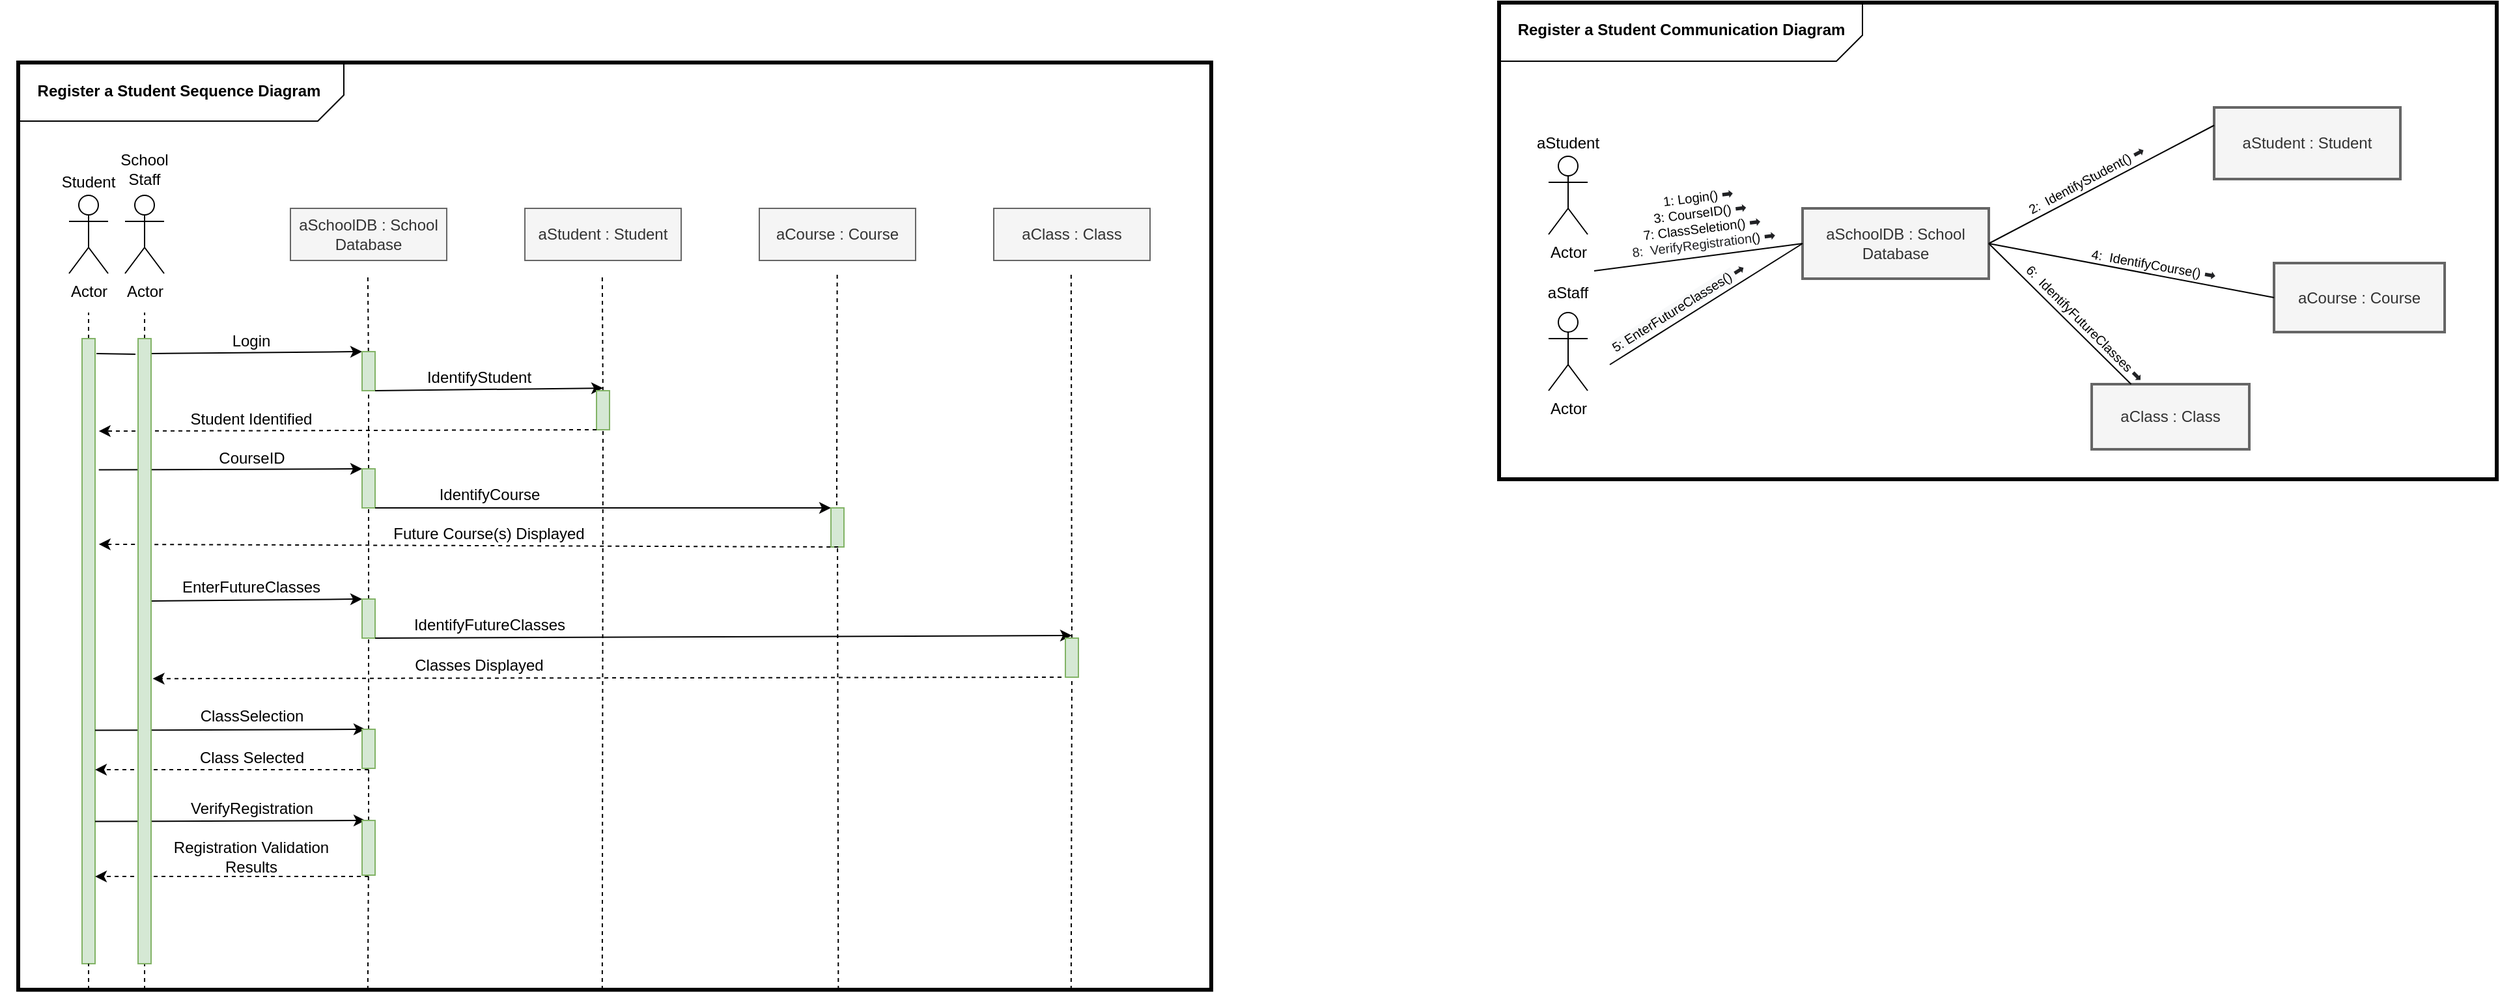 <mxfile version="13.11.0" type="github">
  <diagram id="oemc7NoDXvjCIODCk4Sk" name="Page-1">
    <mxGraphModel dx="1160" dy="799" grid="0" gridSize="11" guides="1" tooltips="1" connect="1" arrows="1" fold="1" page="1" pageScale="1" pageWidth="3300" pageHeight="2339" math="0" shadow="0">
      <root>
        <mxCell id="0" />
        <mxCell id="1" parent="0" />
        <mxCell id="UOIlZKTl76xjUfxBEUO4-1" value="Actor" style="shape=umlActor;verticalLabelPosition=bottom;verticalAlign=top;html=1;outlineConnect=0;" parent="1" vertex="1">
          <mxGeometry x="293" y="200" width="30" height="60" as="geometry" />
        </mxCell>
        <mxCell id="UOIlZKTl76xjUfxBEUO4-3" value="School Staff" style="text;html=1;strokeColor=none;fillColor=none;align=center;verticalAlign=middle;whiteSpace=wrap;rounded=0;" parent="1" vertex="1">
          <mxGeometry x="288" y="160" width="40" height="40" as="geometry" />
        </mxCell>
        <mxCell id="UOIlZKTl76xjUfxBEUO4-4" value="aSchoolDB : School Database" style="rounded=0;whiteSpace=wrap;html=1;fillColor=#f5f5f5;strokeColor=#666666;fontColor=#333333;" parent="1" vertex="1">
          <mxGeometry x="420" y="210" width="120" height="40" as="geometry" />
        </mxCell>
        <mxCell id="UOIlZKTl76xjUfxBEUO4-5" value="aStudent : Student" style="rounded=0;whiteSpace=wrap;html=1;fillColor=#f5f5f5;strokeColor=#666666;fontColor=#333333;" parent="1" vertex="1">
          <mxGeometry x="600" y="210" width="120" height="40" as="geometry" />
        </mxCell>
        <mxCell id="UOIlZKTl76xjUfxBEUO4-6" value="aClass : Class" style="rounded=0;whiteSpace=wrap;html=1;fillColor=#f5f5f5;strokeColor=#666666;fontColor=#333333;" parent="1" vertex="1">
          <mxGeometry x="960" y="210" width="120" height="40" as="geometry" />
        </mxCell>
        <mxCell id="UOIlZKTl76xjUfxBEUO4-7" value="" style="endArrow=none;dashed=1;html=1;" parent="1" edge="1">
          <mxGeometry width="50" height="50" relative="1" as="geometry">
            <mxPoint x="308" y="310" as="sourcePoint" />
            <mxPoint x="308" y="290" as="targetPoint" />
          </mxGeometry>
        </mxCell>
        <mxCell id="UOIlZKTl76xjUfxBEUO4-9" value="" style="endArrow=none;dashed=1;html=1;" parent="1" edge="1">
          <mxGeometry width="50" height="50" relative="1" as="geometry">
            <mxPoint x="308" y="810" as="sourcePoint" />
            <mxPoint x="308" y="790" as="targetPoint" />
          </mxGeometry>
        </mxCell>
        <mxCell id="UOIlZKTl76xjUfxBEUO4-12" value="" style="endArrow=none;dashed=1;html=1;" parent="1" source="UOIlZKTl76xjUfxBEUO4-33" edge="1">
          <mxGeometry width="50" height="50" relative="1" as="geometry">
            <mxPoint x="479.41" y="810" as="sourcePoint" />
            <mxPoint x="479.41" y="260" as="targetPoint" />
          </mxGeometry>
        </mxCell>
        <mxCell id="UOIlZKTl76xjUfxBEUO4-13" value="" style="endArrow=none;dashed=1;html=1;" parent="1" source="UOIlZKTl76xjUfxBEUO4-42" edge="1">
          <mxGeometry width="50" height="50" relative="1" as="geometry">
            <mxPoint x="659.41" y="810" as="sourcePoint" />
            <mxPoint x="659.41" y="260" as="targetPoint" />
          </mxGeometry>
        </mxCell>
        <mxCell id="UOIlZKTl76xjUfxBEUO4-15" value="" style="endArrow=none;dashed=1;html=1;" parent="1" edge="1">
          <mxGeometry width="50" height="50" relative="1" as="geometry">
            <mxPoint x="839.41" y="450" as="sourcePoint" />
            <mxPoint x="839.82" y="260" as="targetPoint" />
          </mxGeometry>
        </mxCell>
        <mxCell id="UOIlZKTl76xjUfxBEUO4-20" value="aCourse : Course" style="rounded=0;whiteSpace=wrap;html=1;fillColor=#f5f5f5;strokeColor=#666666;fontColor=#333333;" parent="1" vertex="1">
          <mxGeometry x="780" y="210" width="120" height="40" as="geometry" />
        </mxCell>
        <mxCell id="UOIlZKTl76xjUfxBEUO4-21" value="" style="endArrow=none;dashed=1;html=1;" parent="1" source="UOIlZKTl76xjUfxBEUO4-69" edge="1">
          <mxGeometry width="50" height="50" relative="1" as="geometry">
            <mxPoint x="1019.41" y="810" as="sourcePoint" />
            <mxPoint x="1019.41" y="260" as="targetPoint" />
          </mxGeometry>
        </mxCell>
        <mxCell id="UOIlZKTl76xjUfxBEUO4-23" value="Actor" style="shape=umlActor;verticalLabelPosition=bottom;verticalAlign=top;html=1;outlineConnect=0;" parent="1" vertex="1">
          <mxGeometry x="250" y="200" width="30" height="60" as="geometry" />
        </mxCell>
        <mxCell id="UOIlZKTl76xjUfxBEUO4-24" value="" style="endArrow=none;dashed=1;html=1;" parent="1" source="UOIlZKTl76xjUfxBEUO4-25" edge="1">
          <mxGeometry width="50" height="50" relative="1" as="geometry">
            <mxPoint x="265" y="810" as="sourcePoint" />
            <mxPoint x="265" y="290" as="targetPoint" />
          </mxGeometry>
        </mxCell>
        <mxCell id="UOIlZKTl76xjUfxBEUO4-25" value="" style="rounded=0;whiteSpace=wrap;html=1;fillColor=#d5e8d4;strokeColor=#82b366;" parent="1" vertex="1">
          <mxGeometry x="260" y="310" width="10" height="480" as="geometry" />
        </mxCell>
        <mxCell id="UOIlZKTl76xjUfxBEUO4-26" value="" style="endArrow=none;dashed=1;html=1;" parent="1" target="UOIlZKTl76xjUfxBEUO4-25" edge="1">
          <mxGeometry width="50" height="50" relative="1" as="geometry">
            <mxPoint x="265" y="810" as="sourcePoint" />
            <mxPoint x="265" y="290" as="targetPoint" />
          </mxGeometry>
        </mxCell>
        <mxCell id="UOIlZKTl76xjUfxBEUO4-29" value="Student" style="text;html=1;strokeColor=none;fillColor=none;align=center;verticalAlign=middle;whiteSpace=wrap;rounded=0;" parent="1" vertex="1">
          <mxGeometry x="240" y="180" width="50" height="20" as="geometry" />
        </mxCell>
        <mxCell id="UOIlZKTl76xjUfxBEUO4-32" value="" style="endArrow=classic;html=1;exitX=1.024;exitY=0.024;exitDx=0;exitDy=0;exitPerimeter=0;entryX=0;entryY=0;entryDx=0;entryDy=0;" parent="1" target="UOIlZKTl76xjUfxBEUO4-33" edge="1">
          <mxGeometry width="50" height="50" relative="1" as="geometry">
            <mxPoint x="313.24" y="321.52" as="sourcePoint" />
            <mxPoint x="470" y="320" as="targetPoint" />
          </mxGeometry>
        </mxCell>
        <mxCell id="UOIlZKTl76xjUfxBEUO4-33" value="" style="rounded=0;whiteSpace=wrap;html=1;fillColor=#d5e8d4;strokeColor=#82b366;" parent="1" vertex="1">
          <mxGeometry x="475" y="320" width="10" height="30" as="geometry" />
        </mxCell>
        <mxCell id="UOIlZKTl76xjUfxBEUO4-36" value="" style="endArrow=none;dashed=1;html=1;" parent="1" source="UOIlZKTl76xjUfxBEUO4-52" target="UOIlZKTl76xjUfxBEUO4-33" edge="1">
          <mxGeometry width="50" height="50" relative="1" as="geometry">
            <mxPoint x="479.41" y="810" as="sourcePoint" />
            <mxPoint x="479.41" y="260" as="targetPoint" />
          </mxGeometry>
        </mxCell>
        <mxCell id="UOIlZKTl76xjUfxBEUO4-37" value="Login" style="text;html=1;strokeColor=none;fillColor=none;align=center;verticalAlign=middle;whiteSpace=wrap;rounded=0;" parent="1" vertex="1">
          <mxGeometry x="370" y="302" width="40" height="20" as="geometry" />
        </mxCell>
        <mxCell id="UOIlZKTl76xjUfxBEUO4-39" value="IdentifyStudent" style="text;html=1;strokeColor=none;fillColor=none;align=center;verticalAlign=middle;whiteSpace=wrap;rounded=0;" parent="1" vertex="1">
          <mxGeometry x="500" y="330" width="130" height="20" as="geometry" />
        </mxCell>
        <mxCell id="UOIlZKTl76xjUfxBEUO4-41" value="" style="endArrow=classic;html=1;exitX=1.024;exitY=0.024;exitDx=0;exitDy=0;exitPerimeter=0;" parent="1" edge="1">
          <mxGeometry width="50" height="50" relative="1" as="geometry">
            <mxPoint x="485" y="350" as="sourcePoint" />
            <mxPoint x="660" y="348" as="targetPoint" />
          </mxGeometry>
        </mxCell>
        <mxCell id="UOIlZKTl76xjUfxBEUO4-42" value="" style="rounded=0;whiteSpace=wrap;html=1;fillColor=#d5e8d4;strokeColor=#82b366;" parent="1" vertex="1">
          <mxGeometry x="655" y="350" width="10" height="30" as="geometry" />
        </mxCell>
        <mxCell id="UOIlZKTl76xjUfxBEUO4-43" value="" style="endArrow=none;dashed=1;html=1;" parent="1" target="UOIlZKTl76xjUfxBEUO4-42" edge="1">
          <mxGeometry width="50" height="50" relative="1" as="geometry">
            <mxPoint x="659.41" y="810" as="sourcePoint" />
            <mxPoint x="659.41" y="260" as="targetPoint" />
          </mxGeometry>
        </mxCell>
        <mxCell id="UOIlZKTl76xjUfxBEUO4-44" value="" style="endArrow=classic;html=1;dashed=1;entryX=1.286;entryY=0.148;entryDx=0;entryDy=0;entryPerimeter=0;" parent="1" target="UOIlZKTl76xjUfxBEUO4-25" edge="1">
          <mxGeometry width="50" height="50" relative="1" as="geometry">
            <mxPoint x="655" y="380" as="sourcePoint" />
            <mxPoint x="314.41" y="380.08" as="targetPoint" />
          </mxGeometry>
        </mxCell>
        <mxCell id="UOIlZKTl76xjUfxBEUO4-45" value="Student Identified" style="text;html=1;strokeColor=none;fillColor=none;align=center;verticalAlign=middle;whiteSpace=wrap;rounded=0;" parent="1" vertex="1">
          <mxGeometry x="325" y="362" width="130" height="20" as="geometry" />
        </mxCell>
        <mxCell id="UOIlZKTl76xjUfxBEUO4-47" value="" style="endArrow=none;html=1;exitX=1.206;exitY=0.024;exitDx=0;exitDy=0;exitPerimeter=0;" parent="1" edge="1">
          <mxGeometry width="50" height="50" relative="1" as="geometry">
            <mxPoint x="271.06" y="321.52" as="sourcePoint" />
            <mxPoint x="301" y="322" as="targetPoint" />
          </mxGeometry>
        </mxCell>
        <mxCell id="UOIlZKTl76xjUfxBEUO4-48" value="" style="endArrow=classic;html=1;exitX=1.286;exitY=0.21;exitDx=0;exitDy=0;exitPerimeter=0;entryX=0;entryY=0;entryDx=0;entryDy=0;" parent="1" source="UOIlZKTl76xjUfxBEUO4-25" target="UOIlZKTl76xjUfxBEUO4-52" edge="1">
          <mxGeometry width="50" height="50" relative="1" as="geometry">
            <mxPoint x="313" y="411.52" as="sourcePoint" />
            <mxPoint x="470" y="410" as="targetPoint" />
          </mxGeometry>
        </mxCell>
        <mxCell id="UOIlZKTl76xjUfxBEUO4-50" value="" style="endArrow=none;dashed=1;html=1;" parent="1" source="UOIlZKTl76xjUfxBEUO4-55" edge="1">
          <mxGeometry width="50" height="50" relative="1" as="geometry">
            <mxPoint x="840.68" y="810" as="sourcePoint" />
            <mxPoint x="839.325" y="440" as="targetPoint" />
          </mxGeometry>
        </mxCell>
        <mxCell id="UOIlZKTl76xjUfxBEUO4-51" value="CourseID" style="text;html=1;strokeColor=none;fillColor=none;align=center;verticalAlign=middle;whiteSpace=wrap;rounded=0;" parent="1" vertex="1">
          <mxGeometry x="352.5" y="391" width="75" height="21" as="geometry" />
        </mxCell>
        <mxCell id="UOIlZKTl76xjUfxBEUO4-52" value="" style="rounded=0;whiteSpace=wrap;html=1;fillColor=#d5e8d4;strokeColor=#82b366;" parent="1" vertex="1">
          <mxGeometry x="475" y="410" width="10" height="30" as="geometry" />
        </mxCell>
        <mxCell id="UOIlZKTl76xjUfxBEUO4-53" value="" style="endArrow=none;dashed=1;html=1;" parent="1" source="UOIlZKTl76xjUfxBEUO4-62" target="UOIlZKTl76xjUfxBEUO4-52" edge="1">
          <mxGeometry width="50" height="50" relative="1" as="geometry">
            <mxPoint x="479.41" y="810" as="sourcePoint" />
            <mxPoint x="479.981" y="350" as="targetPoint" />
          </mxGeometry>
        </mxCell>
        <mxCell id="UOIlZKTl76xjUfxBEUO4-54" value="" style="endArrow=classic;html=1;exitX=1.024;exitY=0.024;exitDx=0;exitDy=0;exitPerimeter=0;entryX=0;entryY=0;entryDx=0;entryDy=0;" parent="1" target="UOIlZKTl76xjUfxBEUO4-55" edge="1">
          <mxGeometry width="50" height="50" relative="1" as="geometry">
            <mxPoint x="485" y="440" as="sourcePoint" />
            <mxPoint x="660" y="438" as="targetPoint" />
          </mxGeometry>
        </mxCell>
        <mxCell id="UOIlZKTl76xjUfxBEUO4-55" value="" style="rounded=0;whiteSpace=wrap;html=1;fillColor=#d5e8d4;strokeColor=#82b366;" parent="1" vertex="1">
          <mxGeometry x="835" y="440" width="10" height="30" as="geometry" />
        </mxCell>
        <mxCell id="UOIlZKTl76xjUfxBEUO4-57" value="" style="endArrow=none;dashed=1;html=1;" parent="1" target="UOIlZKTl76xjUfxBEUO4-55" edge="1">
          <mxGeometry width="50" height="50" relative="1" as="geometry">
            <mxPoint x="840.68" y="810" as="sourcePoint" />
            <mxPoint x="839.325" y="440" as="targetPoint" />
          </mxGeometry>
        </mxCell>
        <mxCell id="UOIlZKTl76xjUfxBEUO4-58" value="" style="endArrow=classic;html=1;dashed=1;entryX=1.286;entryY=0.329;entryDx=0;entryDy=0;entryPerimeter=0;" parent="1" target="UOIlZKTl76xjUfxBEUO4-25" edge="1">
          <mxGeometry width="50" height="50" relative="1" as="geometry">
            <mxPoint x="840.59" y="470" as="sourcePoint" />
            <mxPoint x="500.0" y="470.08" as="targetPoint" />
          </mxGeometry>
        </mxCell>
        <mxCell id="UOIlZKTl76xjUfxBEUO4-59" value="Future Course(s) Displayed" style="text;html=1;strokeColor=none;fillColor=none;align=center;verticalAlign=middle;whiteSpace=wrap;rounded=0;" parent="1" vertex="1">
          <mxGeometry x="490" y="450" width="165" height="20" as="geometry" />
        </mxCell>
        <mxCell id="UOIlZKTl76xjUfxBEUO4-61" value="" style="endArrow=classic;html=1;exitX=1.024;exitY=0.024;exitDx=0;exitDy=0;exitPerimeter=0;entryX=0;entryY=0;entryDx=0;entryDy=0;" parent="1" edge="1">
          <mxGeometry width="50" height="50" relative="1" as="geometry">
            <mxPoint x="313.24" y="511.52" as="sourcePoint" />
            <mxPoint x="475" y="510" as="targetPoint" />
          </mxGeometry>
        </mxCell>
        <mxCell id="UOIlZKTl76xjUfxBEUO4-62" value="" style="rounded=0;whiteSpace=wrap;html=1;fillColor=#d5e8d4;strokeColor=#82b366;" parent="1" vertex="1">
          <mxGeometry x="475" y="510" width="10" height="30" as="geometry" />
        </mxCell>
        <mxCell id="UOIlZKTl76xjUfxBEUO4-63" value="" style="endArrow=none;dashed=1;html=1;" parent="1" source="UOIlZKTl76xjUfxBEUO4-74" target="UOIlZKTl76xjUfxBEUO4-62" edge="1">
          <mxGeometry width="50" height="50" relative="1" as="geometry">
            <mxPoint x="479.41" y="810" as="sourcePoint" />
            <mxPoint x="479.977" y="440" as="targetPoint" />
          </mxGeometry>
        </mxCell>
        <mxCell id="UOIlZKTl76xjUfxBEUO4-65" value="EnterFutureClasses" style="text;html=1;strokeColor=none;fillColor=none;align=center;verticalAlign=middle;whiteSpace=wrap;rounded=0;" parent="1" vertex="1">
          <mxGeometry x="325" y="491" width="130" height="20" as="geometry" />
        </mxCell>
        <mxCell id="UOIlZKTl76xjUfxBEUO4-66" value="" style="endArrow=classic;html=1;dashed=1;entryX=1.129;entryY=0.544;entryDx=0;entryDy=0;entryPerimeter=0;" parent="1" edge="1">
          <mxGeometry width="50" height="50" relative="1" as="geometry">
            <mxPoint x="1012" y="570" as="sourcePoint" />
            <mxPoint x="314.29" y="571.12" as="targetPoint" />
          </mxGeometry>
        </mxCell>
        <mxCell id="UOIlZKTl76xjUfxBEUO4-67" value="Classes Displayed" style="text;html=1;strokeColor=none;fillColor=none;align=center;verticalAlign=middle;whiteSpace=wrap;rounded=0;" parent="1" vertex="1">
          <mxGeometry x="500" y="550" width="130" height="21" as="geometry" />
        </mxCell>
        <mxCell id="UOIlZKTl76xjUfxBEUO4-68" value="" style="endArrow=classic;html=1;exitX=1.024;exitY=0.024;exitDx=0;exitDy=0;exitPerimeter=0;" parent="1" edge="1">
          <mxGeometry width="50" height="50" relative="1" as="geometry">
            <mxPoint x="485" y="540" as="sourcePoint" />
            <mxPoint x="1020" y="538" as="targetPoint" />
          </mxGeometry>
        </mxCell>
        <mxCell id="UOIlZKTl76xjUfxBEUO4-69" value="" style="rounded=0;whiteSpace=wrap;html=1;fillColor=#d5e8d4;strokeColor=#82b366;" parent="1" vertex="1">
          <mxGeometry x="1015" y="540" width="10" height="30" as="geometry" />
        </mxCell>
        <mxCell id="UOIlZKTl76xjUfxBEUO4-70" value="" style="endArrow=none;dashed=1;html=1;" parent="1" target="UOIlZKTl76xjUfxBEUO4-69" edge="1">
          <mxGeometry width="50" height="50" relative="1" as="geometry">
            <mxPoint x="1019.41" y="810" as="sourcePoint" />
            <mxPoint x="1019.41" y="260" as="targetPoint" />
          </mxGeometry>
        </mxCell>
        <mxCell id="UOIlZKTl76xjUfxBEUO4-73" value="" style="endArrow=classic;html=1;exitX=1.286;exitY=0.21;exitDx=0;exitDy=0;exitPerimeter=0;entryX=0.25;entryY=0;entryDx=0;entryDy=0;" parent="1" target="UOIlZKTl76xjUfxBEUO4-74" edge="1">
          <mxGeometry width="50" height="50" relative="1" as="geometry">
            <mxPoint x="270.0" y="610.8" as="sourcePoint" />
            <mxPoint x="472.14" y="610" as="targetPoint" />
          </mxGeometry>
        </mxCell>
        <mxCell id="UOIlZKTl76xjUfxBEUO4-74" value="" style="rounded=0;whiteSpace=wrap;html=1;fillColor=#d5e8d4;strokeColor=#82b366;" parent="1" vertex="1">
          <mxGeometry x="475" y="610" width="10" height="30" as="geometry" />
        </mxCell>
        <mxCell id="UOIlZKTl76xjUfxBEUO4-75" value="" style="endArrow=none;dashed=1;html=1;" parent="1" source="UOIlZKTl76xjUfxBEUO4-85" target="UOIlZKTl76xjUfxBEUO4-74" edge="1">
          <mxGeometry width="50" height="50" relative="1" as="geometry">
            <mxPoint x="479.41" y="810" as="sourcePoint" />
            <mxPoint x="479.969" y="540" as="targetPoint" />
          </mxGeometry>
        </mxCell>
        <mxCell id="UOIlZKTl76xjUfxBEUO4-77" value="ClassSelection" style="text;html=1;strokeColor=none;fillColor=none;align=center;verticalAlign=middle;whiteSpace=wrap;rounded=0;" parent="1" vertex="1">
          <mxGeometry x="352.5" y="590" width="75" height="20" as="geometry" />
        </mxCell>
        <mxCell id="UOIlZKTl76xjUfxBEUO4-78" value="" style="endArrow=classic;html=1;dashed=1;entryX=1.286;entryY=0.148;entryDx=0;entryDy=0;entryPerimeter=0;" parent="1" edge="1">
          <mxGeometry width="50" height="50" relative="1" as="geometry">
            <mxPoint x="480" y="641" as="sourcePoint" />
            <mxPoint x="270.0" y="641.04" as="targetPoint" />
          </mxGeometry>
        </mxCell>
        <mxCell id="UOIlZKTl76xjUfxBEUO4-79" value="Class Selected" style="text;html=1;strokeColor=none;fillColor=none;align=center;verticalAlign=middle;whiteSpace=wrap;rounded=0;" parent="1" vertex="1">
          <mxGeometry x="347.5" y="622" width="85" height="20" as="geometry" />
        </mxCell>
        <mxCell id="UOIlZKTl76xjUfxBEUO4-80" value="IdentifyCourse" style="text;html=1;strokeColor=none;fillColor=none;align=center;verticalAlign=middle;whiteSpace=wrap;rounded=0;" parent="1" vertex="1">
          <mxGeometry x="507.5" y="420" width="130" height="20" as="geometry" />
        </mxCell>
        <mxCell id="UOIlZKTl76xjUfxBEUO4-81" value="IdentifyFutureClasses" style="text;html=1;strokeColor=none;fillColor=none;align=center;verticalAlign=middle;whiteSpace=wrap;rounded=0;" parent="1" vertex="1">
          <mxGeometry x="507.5" y="520" width="130" height="20" as="geometry" />
        </mxCell>
        <mxCell id="UOIlZKTl76xjUfxBEUO4-84" value="" style="endArrow=classic;html=1;exitX=1.286;exitY=0.21;exitDx=0;exitDy=0;exitPerimeter=0;entryX=0.25;entryY=0;entryDx=0;entryDy=0;" parent="1" edge="1">
          <mxGeometry width="50" height="50" relative="1" as="geometry">
            <mxPoint x="270" y="680.8" as="sourcePoint" />
            <mxPoint x="477.5" y="680" as="targetPoint" />
          </mxGeometry>
        </mxCell>
        <mxCell id="UOIlZKTl76xjUfxBEUO4-85" value="" style="rounded=0;whiteSpace=wrap;html=1;fillColor=#d5e8d4;strokeColor=#82b366;" parent="1" vertex="1">
          <mxGeometry x="475" y="680" width="10" height="42" as="geometry" />
        </mxCell>
        <mxCell id="UOIlZKTl76xjUfxBEUO4-86" value="" style="endArrow=none;dashed=1;html=1;" parent="1" target="UOIlZKTl76xjUfxBEUO4-85" edge="1">
          <mxGeometry width="50" height="50" relative="1" as="geometry">
            <mxPoint x="479.41" y="810" as="sourcePoint" />
            <mxPoint x="479.952" y="640" as="targetPoint" />
          </mxGeometry>
        </mxCell>
        <mxCell id="UOIlZKTl76xjUfxBEUO4-87" value="VerifyRegistration" style="text;html=1;strokeColor=none;fillColor=none;align=center;verticalAlign=middle;whiteSpace=wrap;rounded=0;" parent="1" vertex="1">
          <mxGeometry x="352.5" y="661" width="75" height="20" as="geometry" />
        </mxCell>
        <mxCell id="UOIlZKTl76xjUfxBEUO4-90" value="" style="endArrow=classic;html=1;dashed=1;entryX=1.286;entryY=0.148;entryDx=0;entryDy=0;entryPerimeter=0;" parent="1" edge="1">
          <mxGeometry width="50" height="50" relative="1" as="geometry">
            <mxPoint x="480" y="723" as="sourcePoint" />
            <mxPoint x="270" y="723.04" as="targetPoint" />
          </mxGeometry>
        </mxCell>
        <mxCell id="UOIlZKTl76xjUfxBEUO4-91" value="Registration Validation Results" style="text;html=1;strokeColor=none;fillColor=none;align=center;verticalAlign=middle;whiteSpace=wrap;rounded=0;" parent="1" vertex="1">
          <mxGeometry x="311.25" y="698" width="157.5" height="20" as="geometry" />
        </mxCell>
        <mxCell id="UOIlZKTl76xjUfxBEUO4-92" value="Register a Student Sequence Diagram" style="text;html=1;strokeColor=none;fillColor=none;align=center;verticalAlign=middle;whiteSpace=wrap;rounded=0;fontStyle=1" parent="1" vertex="1">
          <mxGeometry x="197" y="110" width="275" height="20" as="geometry" />
        </mxCell>
        <mxCell id="UOIlZKTl76xjUfxBEUO4-93" value="" style="rounded=0;whiteSpace=wrap;html=1;fillColor=none;strokeWidth=3;" parent="1" vertex="1">
          <mxGeometry x="211" y="98" width="916" height="712" as="geometry" />
        </mxCell>
        <mxCell id="UOIlZKTl76xjUfxBEUO4-94" value="" style="rounded=0;whiteSpace=wrap;html=1;fillColor=#d5e8d4;strokeColor=#82b366;" parent="1" vertex="1">
          <mxGeometry x="303" y="310" width="10" height="480" as="geometry" />
        </mxCell>
        <mxCell id="UOIlZKTl76xjUfxBEUO4-95" value="" style="verticalLabelPosition=bottom;verticalAlign=top;html=1;shape=card;whiteSpace=wrap;size=20;arcSize=12;strokeWidth=1;fillColor=none;direction=west;" parent="1" vertex="1">
          <mxGeometry x="211" y="97" width="250" height="46" as="geometry" />
        </mxCell>
        <mxCell id="_jz2f3TDi-DaQfy5JoOm-1" value="Register a Student Communication Diagram" style="text;html=1;strokeColor=none;fillColor=none;align=center;verticalAlign=middle;whiteSpace=wrap;rounded=0;fontStyle=1" vertex="1" parent="1">
          <mxGeometry x="1356" y="63" width="264" height="20" as="geometry" />
        </mxCell>
        <mxCell id="_jz2f3TDi-DaQfy5JoOm-2" value="Actor" style="shape=umlActor;verticalLabelPosition=bottom;verticalAlign=top;html=1;outlineConnect=0;" vertex="1" parent="1">
          <mxGeometry x="1386" y="170" width="30" height="60" as="geometry" />
        </mxCell>
        <mxCell id="_jz2f3TDi-DaQfy5JoOm-4" value="Actor" style="shape=umlActor;verticalLabelPosition=bottom;verticalAlign=top;html=1;outlineConnect=0;" vertex="1" parent="1">
          <mxGeometry x="1386" y="290" width="30" height="60" as="geometry" />
        </mxCell>
        <mxCell id="_jz2f3TDi-DaQfy5JoOm-5" value="aStudent" style="text;html=1;strokeColor=none;fillColor=none;align=center;verticalAlign=middle;whiteSpace=wrap;rounded=0;" vertex="1" parent="1">
          <mxGeometry x="1381" y="150" width="40" height="20" as="geometry" />
        </mxCell>
        <mxCell id="_jz2f3TDi-DaQfy5JoOm-6" value="aStaff" style="text;html=1;strokeColor=none;fillColor=none;align=center;verticalAlign=middle;whiteSpace=wrap;rounded=0;" vertex="1" parent="1">
          <mxGeometry x="1381" y="265" width="40" height="20" as="geometry" />
        </mxCell>
        <mxCell id="_jz2f3TDi-DaQfy5JoOm-7" value="aSchoolDB : School Database" style="rounded=0;whiteSpace=wrap;html=1;strokeWidth=2;fillColor=#f5f5f5;strokeColor=#666666;fontColor=#333333;" vertex="1" parent="1">
          <mxGeometry x="1581" y="210" width="143" height="54" as="geometry" />
        </mxCell>
        <mxCell id="_jz2f3TDi-DaQfy5JoOm-8" value="aStudent : Student" style="rounded=0;whiteSpace=wrap;html=1;strokeWidth=2;fillColor=#f5f5f5;strokeColor=#666666;fontColor=#333333;" vertex="1" parent="1">
          <mxGeometry x="1897" y="132.5" width="143" height="55" as="geometry" />
        </mxCell>
        <mxCell id="_jz2f3TDi-DaQfy5JoOm-9" value="aCourse : Course" style="rounded=0;whiteSpace=wrap;html=1;strokeWidth=2;fillColor=#f5f5f5;strokeColor=#666666;fontColor=#333333;" vertex="1" parent="1">
          <mxGeometry x="1943" y="252" width="131" height="53" as="geometry" />
        </mxCell>
        <mxCell id="_jz2f3TDi-DaQfy5JoOm-10" value="aClass : Class" style="rounded=0;whiteSpace=wrap;html=1;strokeWidth=2;fillColor=#f5f5f5;strokeColor=#666666;fontColor=#333333;" vertex="1" parent="1">
          <mxGeometry x="1803" y="345" width="121" height="50" as="geometry" />
        </mxCell>
        <mxCell id="_jz2f3TDi-DaQfy5JoOm-12" value="" style="verticalLabelPosition=bottom;verticalAlign=top;html=1;shape=card;whiteSpace=wrap;size=20;arcSize=12;strokeWidth=1;fillColor=none;direction=west;" vertex="1" parent="1">
          <mxGeometry x="1348" y="51" width="279" height="46" as="geometry" />
        </mxCell>
        <mxCell id="_jz2f3TDi-DaQfy5JoOm-17" value="" style="endArrow=none;html=1;entryX=0;entryY=0.25;entryDx=0;entryDy=0;exitX=1;exitY=0.5;exitDx=0;exitDy=0;" edge="1" parent="1" source="_jz2f3TDi-DaQfy5JoOm-7" target="_jz2f3TDi-DaQfy5JoOm-8">
          <mxGeometry width="50" height="50" relative="1" as="geometry">
            <mxPoint x="1760" y="110" as="sourcePoint" />
            <mxPoint x="1722" y="242" as="targetPoint" />
          </mxGeometry>
        </mxCell>
        <mxCell id="_jz2f3TDi-DaQfy5JoOm-18" value="2: &amp;nbsp;IdentifyStudent()&amp;nbsp;&lt;b style=&quot;font-size: 10px ; color: rgb(32 , 33 , 36) ; font-family: &amp;#34;arial&amp;#34; , sans-serif ; text-align: left&quot;&gt;➡&lt;/b&gt;" style="text;html=1;strokeColor=none;fillColor=none;align=center;verticalAlign=middle;whiteSpace=wrap;rounded=0;rotation=332;fontSize=10;" vertex="1" parent="1">
          <mxGeometry x="1738" y="178.5" width="121" height="18" as="geometry" />
        </mxCell>
        <mxCell id="_jz2f3TDi-DaQfy5JoOm-21" value="" style="endArrow=none;html=1;entryX=0;entryY=0.5;entryDx=0;entryDy=0;" edge="1" parent="1" target="_jz2f3TDi-DaQfy5JoOm-7">
          <mxGeometry width="50" height="50" relative="1" as="geometry">
            <mxPoint x="1421" y="258" as="sourcePoint" />
            <mxPoint x="1554" y="210" as="targetPoint" />
          </mxGeometry>
        </mxCell>
        <mxCell id="_jz2f3TDi-DaQfy5JoOm-23" value="1: Login()&amp;nbsp;&lt;b style=&quot;font-size: 10px ; color: rgb(32 , 33 , 36) ; font-family: &amp;#34;arial&amp;#34; , sans-serif ; text-align: left&quot;&gt;➡&lt;br&gt;&lt;/b&gt;3: CourseID()&amp;nbsp;&lt;b style=&quot;color: rgb(32 , 33 , 36) ; font-family: &amp;#34;arial&amp;#34; , sans-serif ; text-align: left&quot;&gt;➡&lt;/b&gt;&lt;b style=&quot;color: rgb(32 , 33 , 36) ; font-family: &amp;#34;arial&amp;#34; , sans-serif ; text-align: left&quot;&gt;&lt;br&gt;&lt;/b&gt;7: ClassSeletion()&amp;nbsp;&lt;span style=&quot;color: rgb(32 , 33 , 36) ; font-family: &amp;#34;arial&amp;#34; , sans-serif ; text-align: left&quot;&gt;&lt;b&gt;➡&lt;/b&gt;&lt;br&gt;8:&lt;/span&gt;&lt;b style=&quot;color: rgb(32 , 33 , 36) ; font-family: &amp;#34;arial&amp;#34; , sans-serif ; text-align: left&quot;&gt; &lt;/b&gt;&lt;span style=&quot;color: rgb(32 , 33 , 36) ; font-family: &amp;#34;arial&amp;#34; , sans-serif ; text-align: left&quot;&gt;&amp;nbsp;&lt;/span&gt;&lt;font color=&quot;#202124&quot; face=&quot;arial, sans-serif&quot;&gt;&lt;span&gt;VerifyRegistration&lt;/span&gt;&lt;/font&gt;()&amp;nbsp;&lt;b style=&quot;color: rgb(32 , 33 , 36) ; font-family: &amp;#34;arial&amp;#34; , sans-serif ; text-align: left&quot;&gt;➡&lt;/b&gt;&lt;b style=&quot;color: rgb(32 , 33 , 36) ; font-family: &amp;#34;arial&amp;#34; , sans-serif ; text-align: left&quot;&gt;&lt;br&gt;&lt;/b&gt;&lt;span style=&quot;color: rgba(0 , 0 , 0 , 0) ; font-family: monospace ; font-size: 0px&quot;&gt;%3CmxGraphModel%3E%3Croot%3E%3CmxCell%20id%3D%220%22%2F%3E%3CmxCell%20id%3D%221%22%20parent%3D%220%22%2F%3E%3CmxCell%20id%3D%222%22%20value%3D%222%3A%20%26amp%3Bnbsp%3BIdentifyStudent%26amp%3Bnbsp%3B%26lt%3Bb%20style%3D%26quot%3Bfont-size%3A%2010px%3B%20color%3A%20rgb(32%2C%2033%2C%2036)%3B%20font-family%3A%20arial%2C%20sans-serif%3B%20text-align%3A%20left%3B%26quot%3B%26gt%3B%E2%9E%A1%26lt%3B%2Fb%26gt%3B%22%20style%3D%22text%3Bhtml%3D1%3BstrokeColor%3Dnone%3BfillColor%3Dnone%3Balign%3Dcenter%3BverticalAlign%3Dmiddle%3BwhiteSpace%3Dwrap%3Brounded%3D0%3Brotation%3D12%3BfontSize%3D10%3B%22%20vertex%3D%221%22%20parent%3D%221%22%3E%3CmxGeometry%20x%3D%221749%22%20y%3D%22143%22%20width%3D%22121%22%20height%3D%2220%22%20as%3D%22geometry%22%2F%3E%3C%2FmxCell%3E%3C%2Froot%3E%3C%2FmxGraphModel%3E&lt;/span&gt;&lt;b style=&quot;font-size: 10px ; color: rgb(32 , 33 , 36) ; font-family: &amp;#34;arial&amp;#34; , sans-serif ; text-align: left&quot;&gt;&lt;br&gt;&lt;/b&gt;" style="text;html=1;strokeColor=none;fillColor=none;align=center;verticalAlign=middle;whiteSpace=wrap;rounded=0;rotation=353;fontSize=10;" vertex="1" parent="1">
          <mxGeometry x="1442.69" y="203.81" width="121" height="43" as="geometry" />
        </mxCell>
        <mxCell id="_jz2f3TDi-DaQfy5JoOm-26" value="" style="endArrow=none;html=1;fontSize=10;entryX=1;entryY=0.5;entryDx=0;entryDy=0;exitX=0.25;exitY=0;exitDx=0;exitDy=0;" edge="1" parent="1" source="_jz2f3TDi-DaQfy5JoOm-10" target="_jz2f3TDi-DaQfy5JoOm-7">
          <mxGeometry width="50" height="50" relative="1" as="geometry">
            <mxPoint x="1672" y="292" as="sourcePoint" />
            <mxPoint x="1722" y="242" as="targetPoint" />
          </mxGeometry>
        </mxCell>
        <mxCell id="_jz2f3TDi-DaQfy5JoOm-27" value="6: &amp;nbsp;IdentifyFutureClasses&amp;nbsp;&lt;b style=&quot;font-size: 10px ; color: rgb(32 , 33 , 36) ; font-family: &amp;#34;arial&amp;#34; , sans-serif ; text-align: left&quot;&gt;➡&lt;/b&gt;" style="text;html=1;strokeColor=none;fillColor=none;align=center;verticalAlign=middle;whiteSpace=wrap;rounded=0;rotation=45;fontSize=10;" vertex="1" parent="1">
          <mxGeometry x="1728.5" y="288" width="138" height="20" as="geometry" />
        </mxCell>
        <mxCell id="_jz2f3TDi-DaQfy5JoOm-25" value="4: &amp;nbsp;IdentifyCourse()&amp;nbsp;&lt;b style=&quot;font-size: 10px ; color: rgb(32 , 33 , 36) ; font-family: &amp;#34;arial&amp;#34; , sans-serif ; text-align: left&quot;&gt;➡&lt;/b&gt;" style="text;html=1;strokeColor=none;fillColor=none;align=center;verticalAlign=middle;whiteSpace=wrap;rounded=0;rotation=10;fontSize=10;" vertex="1" parent="1">
          <mxGeometry x="1790" y="243" width="121" height="20" as="geometry" />
        </mxCell>
        <mxCell id="_jz2f3TDi-DaQfy5JoOm-29" value="" style="endArrow=none;html=1;fontSize=10;exitX=1;exitY=0.5;exitDx=0;exitDy=0;entryX=0;entryY=0.5;entryDx=0;entryDy=0;" edge="1" parent="1" source="_jz2f3TDi-DaQfy5JoOm-7" target="_jz2f3TDi-DaQfy5JoOm-9">
          <mxGeometry width="50" height="50" relative="1" as="geometry">
            <mxPoint x="1727.0" y="171" as="sourcePoint" />
            <mxPoint x="1952.5" y="225" as="targetPoint" />
          </mxGeometry>
        </mxCell>
        <mxCell id="_jz2f3TDi-DaQfy5JoOm-30" value="" style="endArrow=none;html=1;fontSize=10;entryX=0;entryY=0.5;entryDx=0;entryDy=0;" edge="1" parent="1" target="_jz2f3TDi-DaQfy5JoOm-7">
          <mxGeometry width="50" height="50" relative="1" as="geometry">
            <mxPoint x="1433" y="330" as="sourcePoint" />
            <mxPoint x="1551" y="245" as="targetPoint" />
          </mxGeometry>
        </mxCell>
        <mxCell id="_jz2f3TDi-DaQfy5JoOm-31" value="&lt;span style=&quot;color: rgb(0, 0, 0); font-family: helvetica; font-size: 10px; font-style: normal; font-weight: normal; letter-spacing: normal; text-align: center; text-indent: 0px; text-transform: none; word-spacing: 0px; background-color: rgb(248, 249, 250); text-decoration: none; display: inline; float: none;&quot;&gt;5: EnterFutureClasses()&amp;nbsp;&lt;/span&gt;&lt;b style=&quot;font-size: 10px; font-style: normal; letter-spacing: normal; text-indent: 0px; text-transform: none; word-spacing: 0px; text-decoration: none; color: rgb(32, 33, 36); font-family: arial, sans-serif; text-align: left;&quot;&gt;➡&lt;/b&gt;" style="text;whiteSpace=wrap;html=1;fontSize=10;rotation=328;" vertex="1" parent="1">
          <mxGeometry x="1424" y="273" width="127.26" height="23.09" as="geometry" />
        </mxCell>
        <mxCell id="_jz2f3TDi-DaQfy5JoOm-33" value="" style="rounded=0;whiteSpace=wrap;html=1;strokeWidth=3;fontSize=10;fillColor=none;" vertex="1" parent="1">
          <mxGeometry x="1348" y="52" width="766" height="366" as="geometry" />
        </mxCell>
      </root>
    </mxGraphModel>
  </diagram>
</mxfile>
